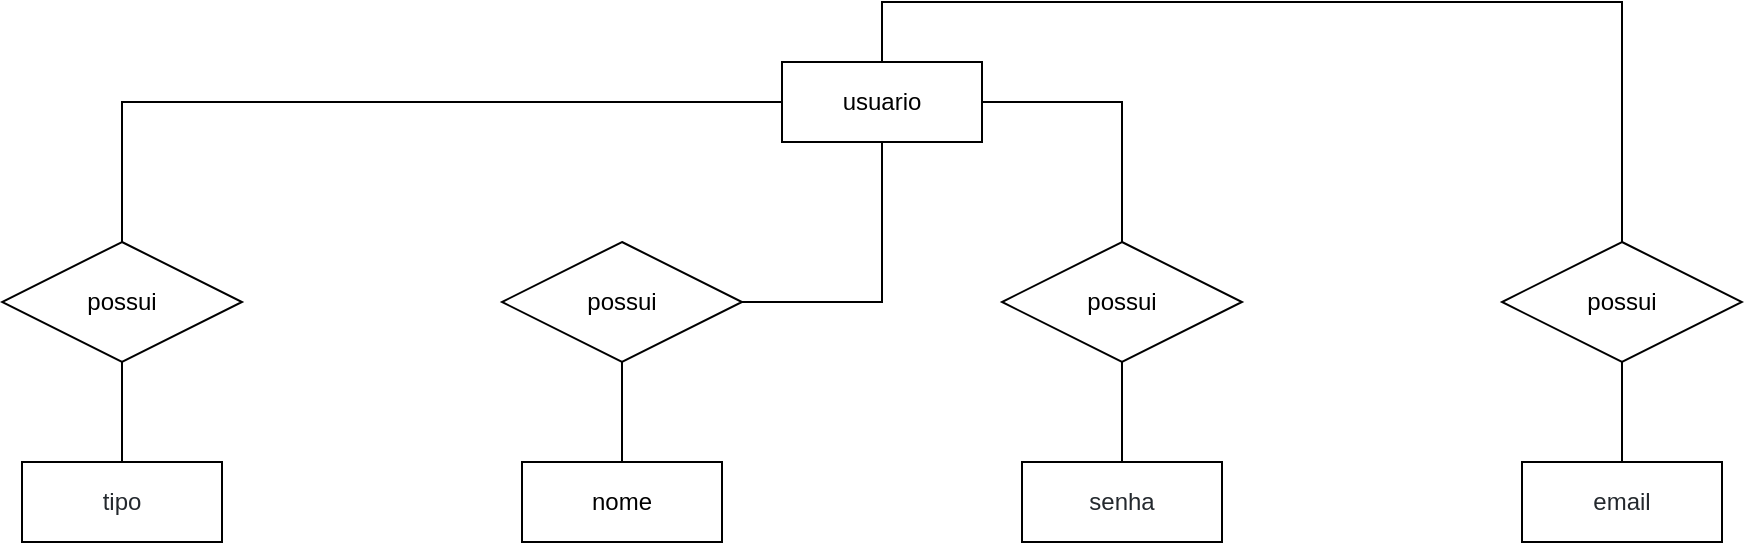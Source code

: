 <mxfile version="14.8.5" type="device"><diagram id="mIuzLLqkz3otDXuCbChp" name="Page-1"><mxGraphModel dx="828" dy="452" grid="1" gridSize="10" guides="1" tooltips="1" connect="1" arrows="1" fold="1" page="1" pageScale="1" pageWidth="827" pageHeight="1169" math="0" shadow="0"><root><mxCell id="0"/><mxCell id="1" parent="0"/><mxCell id="P_lNzxdnHy8Z7TWl6Rfb-3" style="edgeStyle=orthogonalEdgeStyle;rounded=0;orthogonalLoop=1;jettySize=auto;html=1;endArrow=none;endFill=0;" edge="1" parent="1" source="O5UOwJ44fGBCx0WVXogM-3" target="O5UOwJ44fGBCx0WVXogM-4"><mxGeometry relative="1" as="geometry"/></mxCell><mxCell id="P_lNzxdnHy8Z7TWl6Rfb-5" style="edgeStyle=orthogonalEdgeStyle;rounded=0;orthogonalLoop=1;jettySize=auto;html=1;endArrow=none;endFill=0;" edge="1" parent="1" source="O5UOwJ44fGBCx0WVXogM-3" target="P_lNzxdnHy8Z7TWl6Rfb-1"><mxGeometry relative="1" as="geometry"><mxPoint x="530" y="170" as="targetPoint"/><Array as="points"><mxPoint x="530" y="160"/></Array></mxGeometry></mxCell><mxCell id="P_lNzxdnHy8Z7TWl6Rfb-7" style="edgeStyle=orthogonalEdgeStyle;rounded=0;orthogonalLoop=1;jettySize=auto;html=1;endArrow=none;endFill=0;" edge="1" parent="1" source="O5UOwJ44fGBCx0WVXogM-3" target="P_lNzxdnHy8Z7TWl6Rfb-2"><mxGeometry relative="1" as="geometry"/></mxCell><mxCell id="P_lNzxdnHy8Z7TWl6Rfb-9" style="edgeStyle=orthogonalEdgeStyle;rounded=0;orthogonalLoop=1;jettySize=auto;html=1;endArrow=none;endFill=0;" edge="1" parent="1" source="O5UOwJ44fGBCx0WVXogM-3" target="O5UOwJ44fGBCx0WVXogM-8"><mxGeometry relative="1" as="geometry"><Array as="points"><mxPoint x="530" y="10"/><mxPoint x="900" y="10"/></Array></mxGeometry></mxCell><mxCell id="O5UOwJ44fGBCx0WVXogM-3" value="usuario" style="whiteSpace=wrap;html=1;align=center;" parent="1" vertex="1"><mxGeometry x="480" y="40" width="100" height="40" as="geometry"/></mxCell><mxCell id="P_lNzxdnHy8Z7TWl6Rfb-4" style="edgeStyle=orthogonalEdgeStyle;rounded=0;orthogonalLoop=1;jettySize=auto;html=1;endArrow=none;endFill=0;" edge="1" parent="1" source="O5UOwJ44fGBCx0WVXogM-4" target="O5UOwJ44fGBCx0WVXogM-6"><mxGeometry relative="1" as="geometry"/></mxCell><mxCell id="O5UOwJ44fGBCx0WVXogM-4" value="possui" style="shape=rhombus;perimeter=rhombusPerimeter;whiteSpace=wrap;html=1;align=center;" parent="1" vertex="1"><mxGeometry x="90" y="130" width="120" height="60" as="geometry"/></mxCell><mxCell id="O5UOwJ44fGBCx0WVXogM-5" value="&lt;span style=&quot;color: rgb(36 , 41 , 46) ; font-family: , , &amp;#34;sf mono&amp;#34; , &amp;#34;menlo&amp;#34; , &amp;#34;consolas&amp;#34; , &amp;#34;liberation mono&amp;#34; , monospace ; background-color: rgb(255 , 255 , 255)&quot;&gt; email&lt;/span&gt;" style="whiteSpace=wrap;html=1;align=center;" parent="1" vertex="1"><mxGeometry x="850" y="240" width="100" height="40" as="geometry"/></mxCell><mxCell id="O5UOwJ44fGBCx0WVXogM-6" value="&lt;span style=&quot;color: rgb(36 , 41 , 46) ; font-family: , , &amp;#34;sf mono&amp;#34; , &amp;#34;menlo&amp;#34; , &amp;#34;consolas&amp;#34; , &amp;#34;liberation mono&amp;#34; , monospace ; background-color: rgb(255 , 255 , 255)&quot;&gt;tipo&lt;/span&gt;" style="whiteSpace=wrap;html=1;align=center;" parent="1" vertex="1"><mxGeometry x="100" y="240" width="100" height="40" as="geometry"/></mxCell><mxCell id="O5UOwJ44fGBCx0WVXogM-7" value="&lt;span style=&quot;color: rgb(36 , 41 , 46) ; font-family: , , &amp;#34;sf mono&amp;#34; , &amp;#34;menlo&amp;#34; , &amp;#34;consolas&amp;#34; , &amp;#34;liberation mono&amp;#34; , monospace ; background-color: rgb(255 , 255 , 255)&quot;&gt;senha&lt;/span&gt;" style="whiteSpace=wrap;html=1;align=center;" parent="1" vertex="1"><mxGeometry x="600" y="240" width="100" height="40" as="geometry"/></mxCell><mxCell id="P_lNzxdnHy8Z7TWl6Rfb-10" style="edgeStyle=orthogonalEdgeStyle;rounded=0;orthogonalLoop=1;jettySize=auto;html=1;endArrow=none;endFill=0;" edge="1" parent="1" source="O5UOwJ44fGBCx0WVXogM-8" target="O5UOwJ44fGBCx0WVXogM-5"><mxGeometry relative="1" as="geometry"/></mxCell><mxCell id="O5UOwJ44fGBCx0WVXogM-8" value="possui" style="shape=rhombus;perimeter=rhombusPerimeter;whiteSpace=wrap;html=1;align=center;" parent="1" vertex="1"><mxGeometry x="840" y="130" width="120" height="60" as="geometry"/></mxCell><mxCell id="O5UOwJ44fGBCx0WVXogM-9" value="nome" style="whiteSpace=wrap;html=1;align=center;" parent="1" vertex="1"><mxGeometry x="350" y="240" width="100" height="40" as="geometry"/></mxCell><mxCell id="P_lNzxdnHy8Z7TWl6Rfb-6" style="edgeStyle=orthogonalEdgeStyle;rounded=0;orthogonalLoop=1;jettySize=auto;html=1;endArrow=none;endFill=0;" edge="1" parent="1" source="P_lNzxdnHy8Z7TWl6Rfb-1" target="O5UOwJ44fGBCx0WVXogM-9"><mxGeometry relative="1" as="geometry"/></mxCell><mxCell id="P_lNzxdnHy8Z7TWl6Rfb-1" value="possui" style="shape=rhombus;perimeter=rhombusPerimeter;whiteSpace=wrap;html=1;align=center;" vertex="1" parent="1"><mxGeometry x="340" y="130" width="120" height="60" as="geometry"/></mxCell><mxCell id="P_lNzxdnHy8Z7TWl6Rfb-8" style="edgeStyle=orthogonalEdgeStyle;rounded=0;orthogonalLoop=1;jettySize=auto;html=1;endArrow=none;endFill=0;" edge="1" parent="1" source="P_lNzxdnHy8Z7TWl6Rfb-2" target="O5UOwJ44fGBCx0WVXogM-7"><mxGeometry relative="1" as="geometry"/></mxCell><mxCell id="P_lNzxdnHy8Z7TWl6Rfb-2" value="possui" style="shape=rhombus;perimeter=rhombusPerimeter;whiteSpace=wrap;html=1;align=center;" vertex="1" parent="1"><mxGeometry x="590" y="130" width="120" height="60" as="geometry"/></mxCell></root></mxGraphModel></diagram></mxfile>